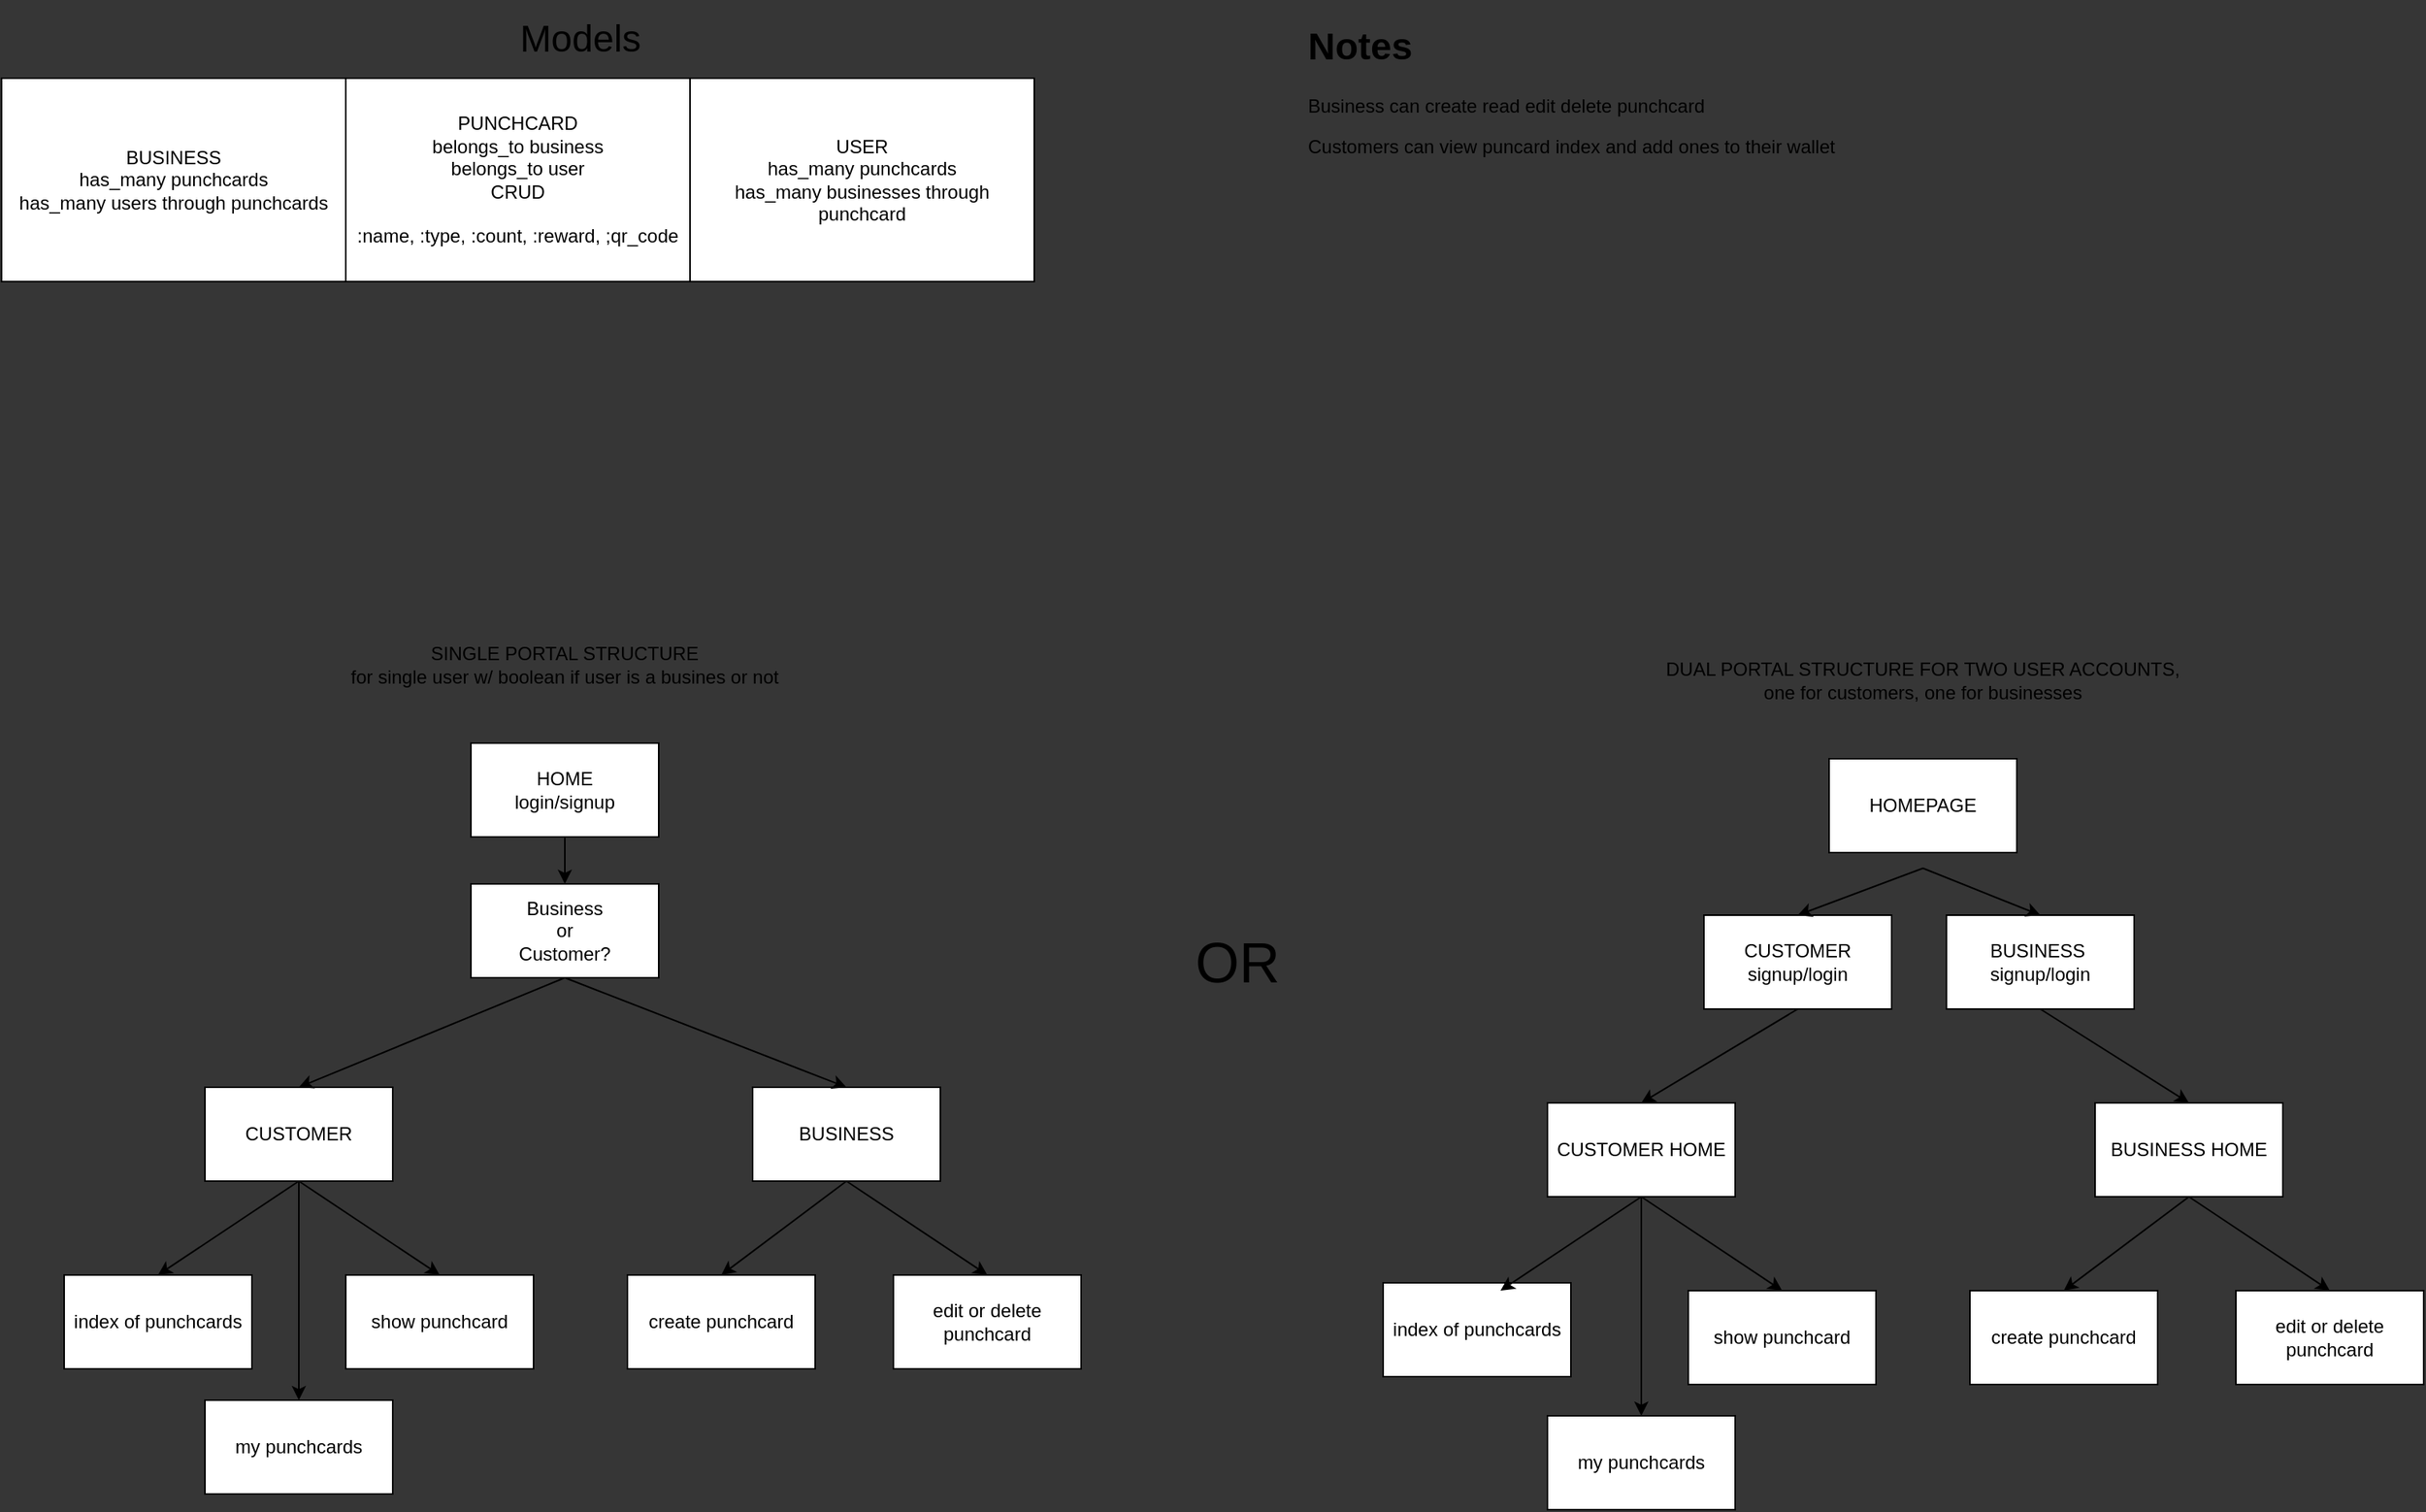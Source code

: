 <mxfile>
    <diagram id="EY0uoxFM9JYzSHPznBX-" name="Page-1">
        <mxGraphModel dx="1308" dy="662" grid="1" gridSize="10" guides="1" tooltips="1" connect="1" arrows="1" fold="1" page="1" pageScale="1" pageWidth="850" pageHeight="1100" background="#363636" math="0" shadow="0">
            <root>
                <mxCell id="0"/>
                <mxCell id="1" parent="0"/>
                <mxCell id="2" value="PUNCHCARD&lt;br&gt;belongs_to business&lt;br&gt;belongs_to user&lt;br&gt;CRUD&lt;br&gt;&lt;br&gt;:name, :type, :count, :reward, ;qr_code" style="rounded=0;whiteSpace=wrap;html=1;" parent="1" vertex="1">
                    <mxGeometry x="280" y="110" width="220" height="130" as="geometry"/>
                </mxCell>
                <mxCell id="3" value="USER&lt;br&gt;has_many punchcards&lt;br&gt;has_many businesses through punchcard" style="rounded=0;whiteSpace=wrap;html=1;" parent="1" vertex="1">
                    <mxGeometry x="500" y="110" width="220" height="130" as="geometry"/>
                </mxCell>
                <mxCell id="4" value="BUSINESS&lt;br&gt;has_many punchcards&lt;br&gt;has_many users through punchcards" style="rounded=0;whiteSpace=wrap;html=1;" parent="1" vertex="1">
                    <mxGeometry x="60" y="110" width="220" height="130" as="geometry"/>
                </mxCell>
                <mxCell id="7" value="HOME&lt;br&gt;login/signup" style="rounded=0;whiteSpace=wrap;html=1;" parent="1" vertex="1">
                    <mxGeometry x="360" y="535" width="120" height="60" as="geometry"/>
                </mxCell>
                <mxCell id="8" value="Business &lt;br&gt;or &lt;br&gt;Customer?" style="rounded=0;whiteSpace=wrap;html=1;" parent="1" vertex="1">
                    <mxGeometry x="360" y="625" width="120" height="60" as="geometry"/>
                </mxCell>
                <mxCell id="9" value="" style="endArrow=classic;html=1;entryX=0.5;entryY=0;entryDx=0;entryDy=0;exitX=0.5;exitY=1;exitDx=0;exitDy=0;" parent="1" source="7" target="8" edge="1">
                    <mxGeometry width="50" height="50" relative="1" as="geometry">
                        <mxPoint x="380" y="665" as="sourcePoint"/>
                        <mxPoint x="450" y="665" as="targetPoint"/>
                    </mxGeometry>
                </mxCell>
                <mxCell id="10" value="CUSTOMER" style="rounded=0;whiteSpace=wrap;html=1;" parent="1" vertex="1">
                    <mxGeometry x="190" y="755" width="120" height="60" as="geometry"/>
                </mxCell>
                <mxCell id="11" value="BUSINESS" style="rounded=0;whiteSpace=wrap;html=1;" parent="1" vertex="1">
                    <mxGeometry x="540" y="755" width="120" height="60" as="geometry"/>
                </mxCell>
                <mxCell id="13" value="" style="endArrow=classic;html=1;entryX=0.5;entryY=0;entryDx=0;entryDy=0;exitX=0.5;exitY=1;exitDx=0;exitDy=0;" parent="1" source="8" target="10" edge="1">
                    <mxGeometry width="50" height="50" relative="1" as="geometry">
                        <mxPoint x="440" y="615" as="sourcePoint"/>
                        <mxPoint x="490" y="565" as="targetPoint"/>
                    </mxGeometry>
                </mxCell>
                <mxCell id="14" value="" style="endArrow=classic;html=1;entryX=0.5;entryY=0;entryDx=0;entryDy=0;exitX=0.5;exitY=1;exitDx=0;exitDy=0;" parent="1" source="8" target="11" edge="1">
                    <mxGeometry width="50" height="50" relative="1" as="geometry">
                        <mxPoint x="440" y="615" as="sourcePoint"/>
                        <mxPoint x="490" y="565" as="targetPoint"/>
                    </mxGeometry>
                </mxCell>
                <mxCell id="15" value="index of punchcards" style="rounded=0;whiteSpace=wrap;html=1;" parent="1" vertex="1">
                    <mxGeometry x="100" y="875" width="120" height="60" as="geometry"/>
                </mxCell>
                <mxCell id="16" value="&lt;font style=&quot;font-size: 24px;&quot;&gt;Models&lt;/font&gt;" style="text;html=1;strokeColor=none;fillColor=none;align=center;verticalAlign=middle;whiteSpace=wrap;rounded=0;" parent="1" vertex="1">
                    <mxGeometry x="400" y="70" width="60" height="30" as="geometry"/>
                </mxCell>
                <mxCell id="17" value="" style="endArrow=classic;html=1;entryX=0.5;entryY=0;entryDx=0;entryDy=0;exitX=0.5;exitY=1;exitDx=0;exitDy=0;" parent="1" source="10" target="15" edge="1">
                    <mxGeometry width="50" height="50" relative="1" as="geometry">
                        <mxPoint x="400" y="655" as="sourcePoint"/>
                        <mxPoint x="450" y="605" as="targetPoint"/>
                    </mxGeometry>
                </mxCell>
                <mxCell id="18" value="show punchcard" style="rounded=0;whiteSpace=wrap;html=1;" parent="1" vertex="1">
                    <mxGeometry x="280" y="875" width="120" height="60" as="geometry"/>
                </mxCell>
                <mxCell id="19" value="" style="endArrow=classic;html=1;entryX=0.5;entryY=0;entryDx=0;entryDy=0;exitX=0.5;exitY=1;exitDx=0;exitDy=0;" parent="1" source="10" target="18" edge="1">
                    <mxGeometry width="50" height="50" relative="1" as="geometry">
                        <mxPoint x="200" y="685" as="sourcePoint"/>
                        <mxPoint x="250" y="635" as="targetPoint"/>
                    </mxGeometry>
                </mxCell>
                <mxCell id="21" value="my punchcards" style="rounded=0;whiteSpace=wrap;html=1;" parent="1" vertex="1">
                    <mxGeometry x="190" y="955" width="120" height="60" as="geometry"/>
                </mxCell>
                <mxCell id="22" value="" style="endArrow=classic;html=1;entryX=0.5;entryY=0;entryDx=0;entryDy=0;" parent="1" target="21" edge="1">
                    <mxGeometry width="50" height="50" relative="1" as="geometry">
                        <mxPoint x="250" y="815" as="sourcePoint"/>
                        <mxPoint x="420" y="605" as="targetPoint"/>
                    </mxGeometry>
                </mxCell>
                <mxCell id="23" value="create punchcard" style="rounded=0;whiteSpace=wrap;html=1;" parent="1" vertex="1">
                    <mxGeometry x="460" y="875" width="120" height="60" as="geometry"/>
                </mxCell>
                <mxCell id="24" value="" style="endArrow=classic;html=1;entryX=0.5;entryY=0;entryDx=0;entryDy=0;exitX=0.5;exitY=1;exitDx=0;exitDy=0;" parent="1" source="11" target="23" edge="1">
                    <mxGeometry width="50" height="50" relative="1" as="geometry">
                        <mxPoint x="560" y="735" as="sourcePoint"/>
                        <mxPoint x="610" y="685" as="targetPoint"/>
                    </mxGeometry>
                </mxCell>
                <mxCell id="25" value="edit or delete punchcard" style="rounded=0;whiteSpace=wrap;html=1;" parent="1" vertex="1">
                    <mxGeometry x="630" y="875" width="120" height="60" as="geometry"/>
                </mxCell>
                <mxCell id="26" value="" style="endArrow=classic;html=1;entryX=0.5;entryY=0;entryDx=0;entryDy=0;exitX=0.5;exitY=1;exitDx=0;exitDy=0;" parent="1" source="11" target="25" edge="1">
                    <mxGeometry width="50" height="50" relative="1" as="geometry">
                        <mxPoint x="560" y="735" as="sourcePoint"/>
                        <mxPoint x="610" y="685" as="targetPoint"/>
                    </mxGeometry>
                </mxCell>
                <mxCell id="32" value="BUSINESS&amp;nbsp;&lt;br&gt;signup/login" style="rounded=0;whiteSpace=wrap;html=1;" parent="1" vertex="1">
                    <mxGeometry x="1303" y="645" width="120" height="60" as="geometry"/>
                </mxCell>
                <mxCell id="34" value="CUSTOMER HOME" style="rounded=0;whiteSpace=wrap;html=1;" parent="1" vertex="1">
                    <mxGeometry x="1048" y="765" width="120" height="60" as="geometry"/>
                </mxCell>
                <mxCell id="35" value="BUSINESS HOME" style="rounded=0;whiteSpace=wrap;html=1;" parent="1" vertex="1">
                    <mxGeometry x="1398" y="765" width="120" height="60" as="geometry"/>
                </mxCell>
                <mxCell id="38" value="index of punchcards" style="rounded=0;whiteSpace=wrap;html=1;" parent="1" vertex="1">
                    <mxGeometry x="943" y="880" width="120" height="60" as="geometry"/>
                </mxCell>
                <mxCell id="39" value="" style="endArrow=classic;html=1;entryX=0.5;entryY=0;entryDx=0;entryDy=0;exitX=0.5;exitY=1;exitDx=0;exitDy=0;" parent="1" source="34" edge="1">
                    <mxGeometry width="50" height="50" relative="1" as="geometry">
                        <mxPoint x="1258" y="665" as="sourcePoint"/>
                        <mxPoint x="1018" y="885" as="targetPoint"/>
                    </mxGeometry>
                </mxCell>
                <mxCell id="40" value="show punchcard" style="rounded=0;whiteSpace=wrap;html=1;" parent="1" vertex="1">
                    <mxGeometry x="1138" y="885" width="120" height="60" as="geometry"/>
                </mxCell>
                <mxCell id="41" value="" style="endArrow=classic;html=1;entryX=0.5;entryY=0;entryDx=0;entryDy=0;exitX=0.5;exitY=1;exitDx=0;exitDy=0;" parent="1" source="34" target="40" edge="1">
                    <mxGeometry width="50" height="50" relative="1" as="geometry">
                        <mxPoint x="1058" y="695" as="sourcePoint"/>
                        <mxPoint x="1108" y="645" as="targetPoint"/>
                    </mxGeometry>
                </mxCell>
                <mxCell id="42" value="my punchcards" style="rounded=0;whiteSpace=wrap;html=1;" parent="1" vertex="1">
                    <mxGeometry x="1048" y="965" width="120" height="60" as="geometry"/>
                </mxCell>
                <mxCell id="43" value="" style="endArrow=classic;html=1;entryX=0.5;entryY=0;entryDx=0;entryDy=0;" parent="1" target="42" edge="1">
                    <mxGeometry width="50" height="50" relative="1" as="geometry">
                        <mxPoint x="1108" y="825" as="sourcePoint"/>
                        <mxPoint x="1278" y="615" as="targetPoint"/>
                    </mxGeometry>
                </mxCell>
                <mxCell id="44" value="create punchcard" style="rounded=0;whiteSpace=wrap;html=1;" parent="1" vertex="1">
                    <mxGeometry x="1318" y="885" width="120" height="60" as="geometry"/>
                </mxCell>
                <mxCell id="45" value="" style="endArrow=classic;html=1;entryX=0.5;entryY=0;entryDx=0;entryDy=0;exitX=0.5;exitY=1;exitDx=0;exitDy=0;" parent="1" source="35" target="44" edge="1">
                    <mxGeometry width="50" height="50" relative="1" as="geometry">
                        <mxPoint x="1418" y="745" as="sourcePoint"/>
                        <mxPoint x="1468" y="695" as="targetPoint"/>
                    </mxGeometry>
                </mxCell>
                <mxCell id="46" value="edit or delete punchcard" style="rounded=0;whiteSpace=wrap;html=1;" parent="1" vertex="1">
                    <mxGeometry x="1488" y="885" width="120" height="60" as="geometry"/>
                </mxCell>
                <mxCell id="47" value="" style="endArrow=classic;html=1;entryX=0.5;entryY=0;entryDx=0;entryDy=0;exitX=0.5;exitY=1;exitDx=0;exitDy=0;" parent="1" source="35" target="46" edge="1">
                    <mxGeometry width="50" height="50" relative="1" as="geometry">
                        <mxPoint x="1418" y="745" as="sourcePoint"/>
                        <mxPoint x="1468" y="695" as="targetPoint"/>
                    </mxGeometry>
                </mxCell>
                <mxCell id="48" value="CUSTOMER&lt;br&gt;signup/login" style="rounded=0;whiteSpace=wrap;html=1;" parent="1" vertex="1">
                    <mxGeometry x="1148" y="645" width="120" height="60" as="geometry"/>
                </mxCell>
                <mxCell id="51" value="&lt;font style=&quot;font-size: 36px;&quot;&gt;OR&lt;/font&gt;" style="text;html=1;strokeColor=none;fillColor=none;align=center;verticalAlign=middle;whiteSpace=wrap;rounded=0;" parent="1" vertex="1">
                    <mxGeometry x="820" y="660" width="60" height="30" as="geometry"/>
                </mxCell>
                <mxCell id="53" value="" style="endArrow=classic;html=1;fontSize=36;entryX=0.5;entryY=0;entryDx=0;entryDy=0;exitX=0.5;exitY=1;exitDx=0;exitDy=0;" parent="1" source="32" target="35" edge="1">
                    <mxGeometry width="50" height="50" relative="1" as="geometry">
                        <mxPoint x="1358" y="705" as="sourcePoint"/>
                        <mxPoint x="1438" y="735" as="targetPoint"/>
                    </mxGeometry>
                </mxCell>
                <mxCell id="54" value="" style="endArrow=classic;html=1;fontSize=36;entryX=0.5;entryY=0;entryDx=0;entryDy=0;exitX=0.5;exitY=1;exitDx=0;exitDy=0;" parent="1" source="48" target="34" edge="1">
                    <mxGeometry width="50" height="50" relative="1" as="geometry">
                        <mxPoint x="1248" y="745" as="sourcePoint"/>
                        <mxPoint x="1298" y="695" as="targetPoint"/>
                    </mxGeometry>
                </mxCell>
                <mxCell id="58" value="HOMEPAGE" style="rounded=0;whiteSpace=wrap;html=1;fontSize=12;" parent="1" vertex="1">
                    <mxGeometry x="1228" y="545" width="120" height="60" as="geometry"/>
                </mxCell>
                <mxCell id="59" value="" style="endArrow=classic;html=1;fontSize=12;entryX=0.5;entryY=0;entryDx=0;entryDy=0;exitX=0.5;exitY=1;exitDx=0;exitDy=0;" parent="1" target="48" edge="1">
                    <mxGeometry width="50" height="50" relative="1" as="geometry">
                        <mxPoint x="1288" y="615" as="sourcePoint"/>
                        <mxPoint x="1298" y="695" as="targetPoint"/>
                    </mxGeometry>
                </mxCell>
                <mxCell id="60" value="" style="endArrow=classic;html=1;fontSize=12;entryX=0.5;entryY=0;entryDx=0;entryDy=0;exitX=0.5;exitY=1;exitDx=0;exitDy=0;" parent="1" target="32" edge="1">
                    <mxGeometry width="50" height="50" relative="1" as="geometry">
                        <mxPoint x="1288" y="615" as="sourcePoint"/>
                        <mxPoint x="1298" y="695" as="targetPoint"/>
                    </mxGeometry>
                </mxCell>
                <mxCell id="61" value="SINGLE PORTAL STRUCTURE &lt;br&gt;for single user w/ boolean if user is a busines or not" style="text;html=1;strokeColor=none;fillColor=none;align=center;verticalAlign=middle;whiteSpace=wrap;rounded=0;fontSize=12;" parent="1" vertex="1">
                    <mxGeometry x="255" y="470" width="330" height="30" as="geometry"/>
                </mxCell>
                <mxCell id="62" value="DUAL PORTAL STRUCTURE FOR TWO USER ACCOUNTS, &lt;br&gt;one for customers, one for businesses" style="text;html=1;strokeColor=none;fillColor=none;align=center;verticalAlign=middle;whiteSpace=wrap;rounded=0;fontSize=12;" parent="1" vertex="1">
                    <mxGeometry x="1108" y="480" width="360" height="30" as="geometry"/>
                </mxCell>
                <mxCell id="63" value="&lt;h1&gt;Notes&lt;/h1&gt;&lt;p&gt;&lt;span style=&quot;text-align: center;&quot;&gt;Business can create read edit delete punchcard&lt;/span&gt;&lt;br&gt;&lt;/p&gt;&lt;p&gt;&lt;span style=&quot;text-align: center;&quot;&gt;Customers can view puncard index and add ones to their wallet&lt;/span&gt;&lt;span style=&quot;text-align: center;&quot;&gt;&lt;br&gt;&lt;/span&gt;&lt;/p&gt;&lt;p&gt;&lt;span style=&quot;text-align: center;&quot;&gt;&lt;br&gt;&lt;/span&gt;&lt;/p&gt;&lt;p&gt;&lt;span style=&quot;text-align: center;&quot;&gt;&lt;br&gt;&lt;/span&gt;&lt;/p&gt;" style="text;html=1;strokeColor=none;fillColor=none;spacing=5;spacingTop=-20;whiteSpace=wrap;overflow=hidden;rounded=0;" parent="1" vertex="1">
                    <mxGeometry x="890" y="70" width="490" height="120" as="geometry"/>
                </mxCell>
            </root>
        </mxGraphModel>
    </diagram>
</mxfile>